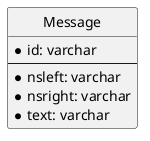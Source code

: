 @startuml nested-sets

' hide the spot
hide circle
' avoid problems with angled crows feet
skinparam linetype ortho

entity Message {
  * id: varchar
  --
  * nsleft: varchar
  * nsright: varchar
  * text: varchar
}

@enduml
